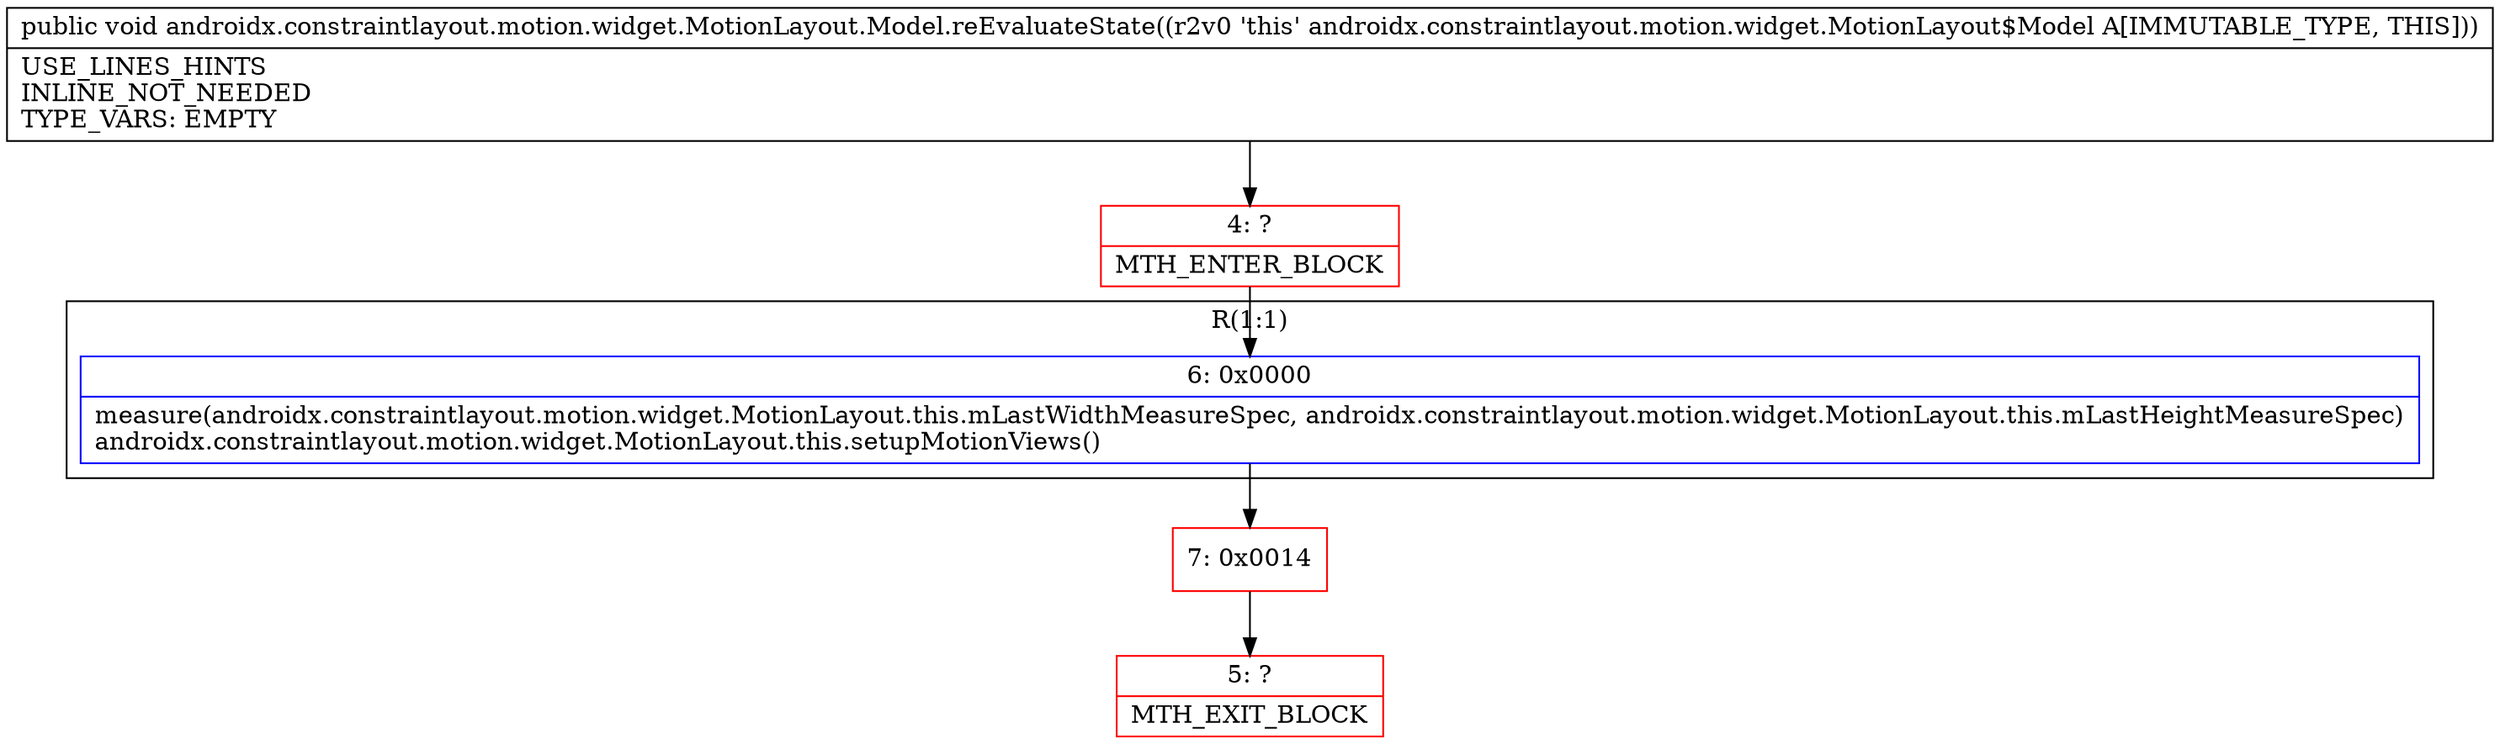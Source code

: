 digraph "CFG forandroidx.constraintlayout.motion.widget.MotionLayout.Model.reEvaluateState()V" {
subgraph cluster_Region_1838846304 {
label = "R(1:1)";
node [shape=record,color=blue];
Node_6 [shape=record,label="{6\:\ 0x0000|measure(androidx.constraintlayout.motion.widget.MotionLayout.this.mLastWidthMeasureSpec, androidx.constraintlayout.motion.widget.MotionLayout.this.mLastHeightMeasureSpec)\landroidx.constraintlayout.motion.widget.MotionLayout.this.setupMotionViews()\l}"];
}
Node_4 [shape=record,color=red,label="{4\:\ ?|MTH_ENTER_BLOCK\l}"];
Node_7 [shape=record,color=red,label="{7\:\ 0x0014}"];
Node_5 [shape=record,color=red,label="{5\:\ ?|MTH_EXIT_BLOCK\l}"];
MethodNode[shape=record,label="{public void androidx.constraintlayout.motion.widget.MotionLayout.Model.reEvaluateState((r2v0 'this' androidx.constraintlayout.motion.widget.MotionLayout$Model A[IMMUTABLE_TYPE, THIS]))  | USE_LINES_HINTS\lINLINE_NOT_NEEDED\lTYPE_VARS: EMPTY\l}"];
MethodNode -> Node_4;Node_6 -> Node_7;
Node_4 -> Node_6;
Node_7 -> Node_5;
}

